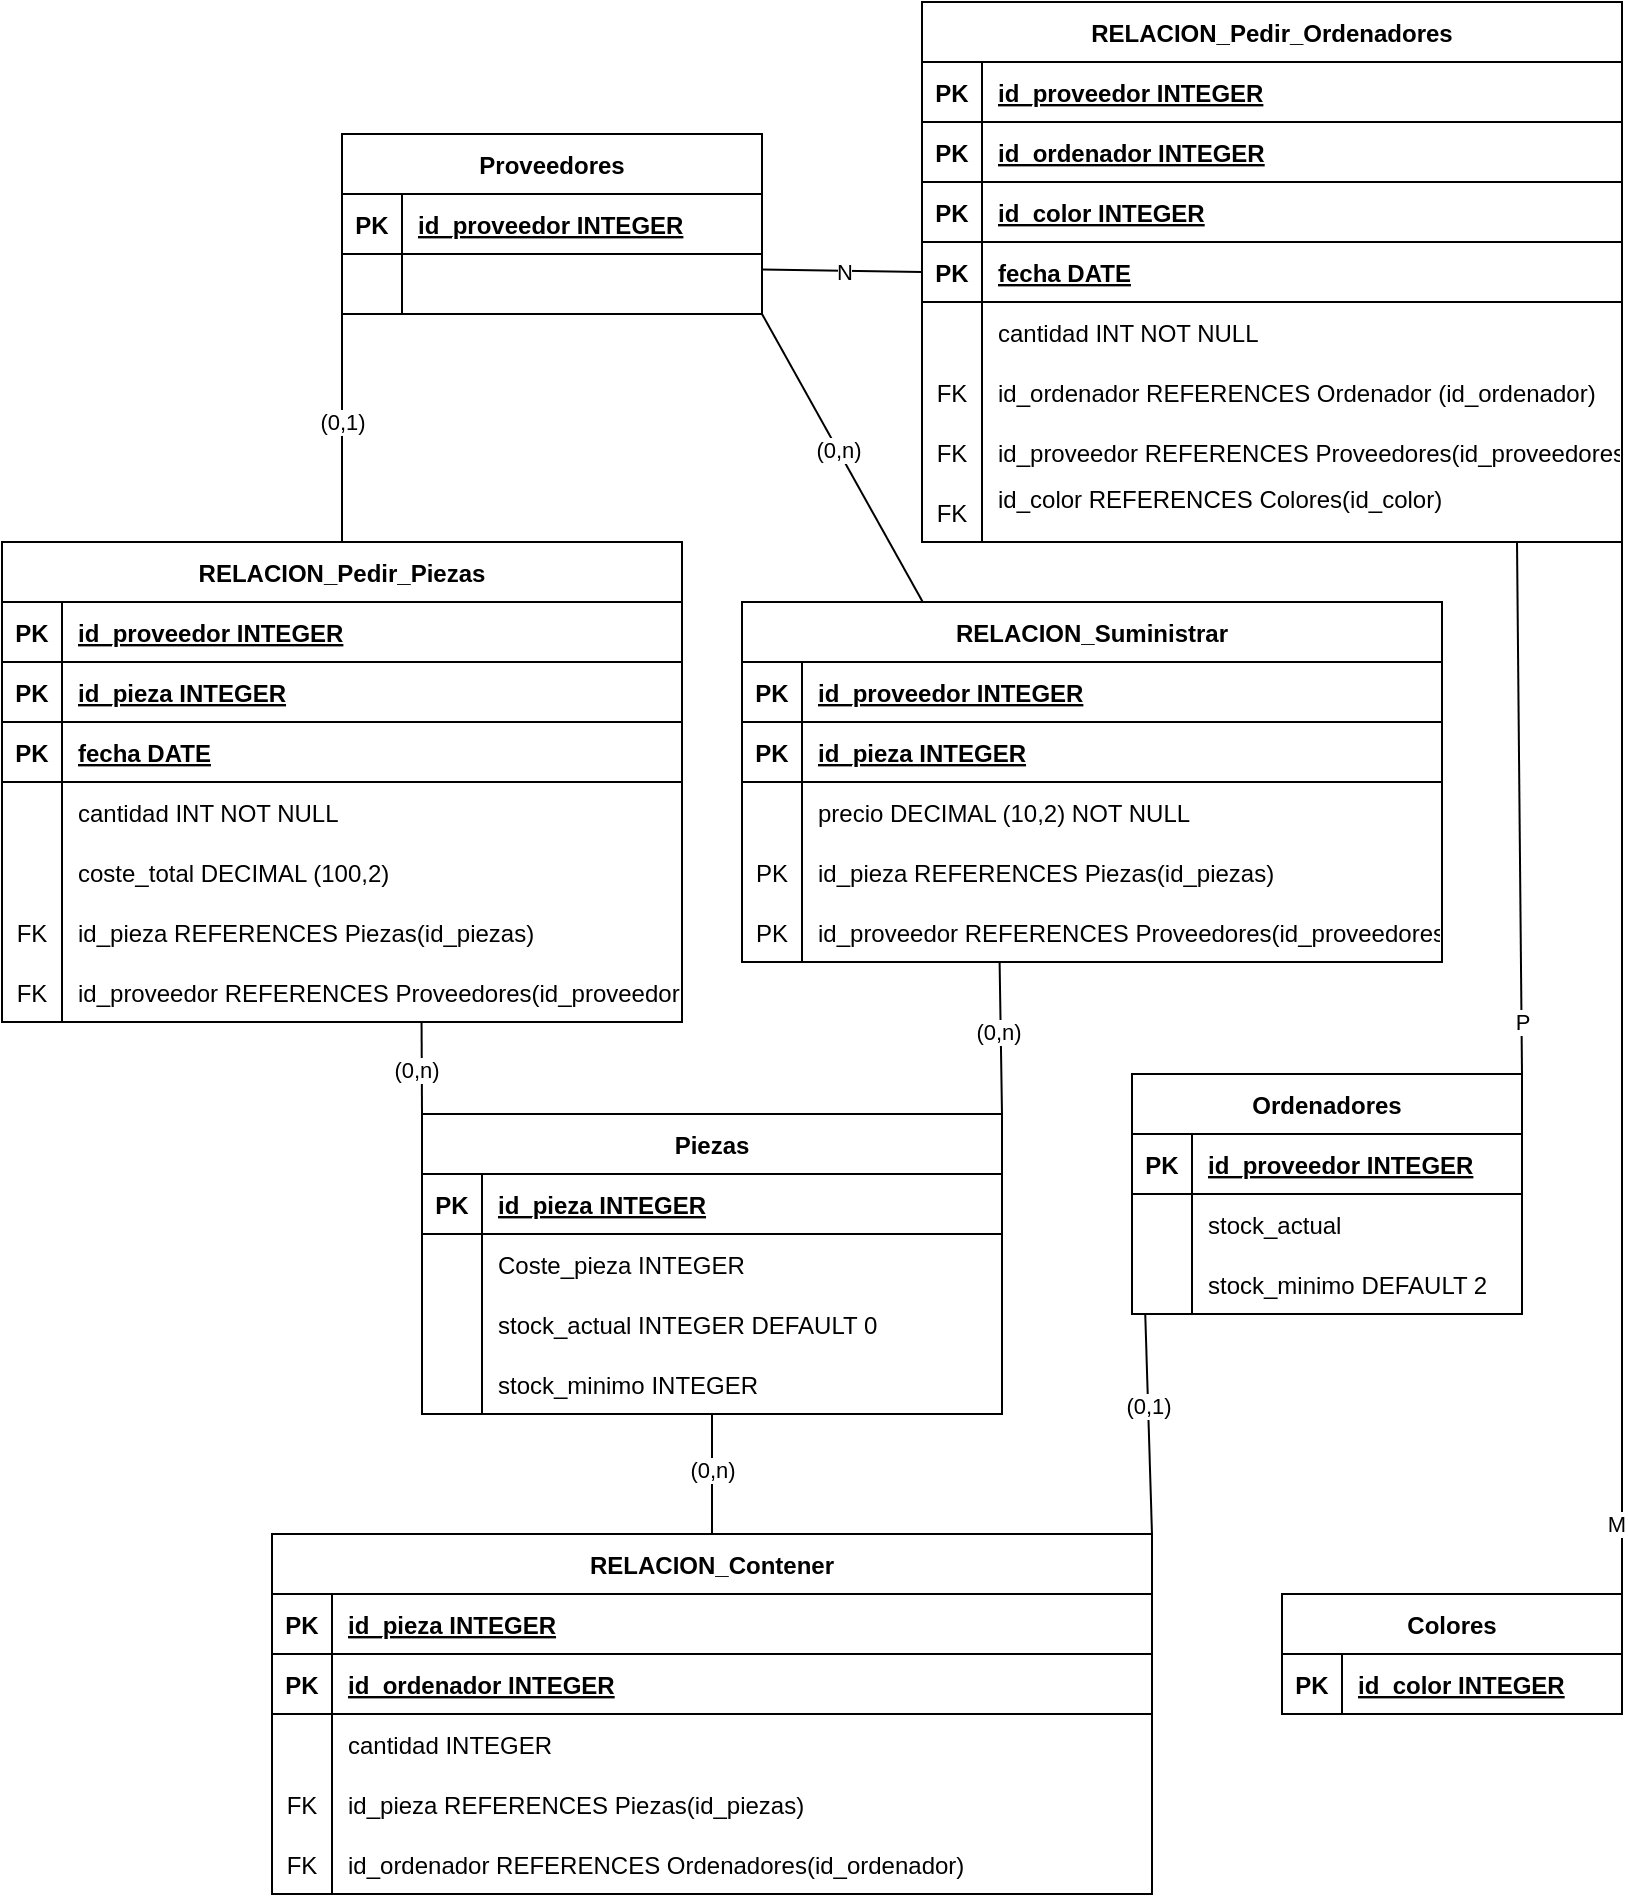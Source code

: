 <mxfile version="25.0.3">
  <diagram name="Página-1" id="WeaR8kVP9gjXqTpjdHMV">
    <mxGraphModel dx="1674" dy="774" grid="1" gridSize="10" guides="1" tooltips="1" connect="1" arrows="1" fold="1" page="1" pageScale="1" pageWidth="827" pageHeight="1169" math="0" shadow="0">
      <root>
        <mxCell id="0" />
        <mxCell id="1" parent="0" />
        <mxCell id="6BR1m1Nk0KtgJhsxXlBA-76" value="Piezas" style="shape=table;startSize=30;container=1;collapsible=1;childLayout=tableLayout;fixedRows=1;rowLines=0;fontStyle=1;align=center;resizeLast=1;" parent="1" vertex="1">
          <mxGeometry x="220" y="630" width="290" height="150" as="geometry" />
        </mxCell>
        <mxCell id="6BR1m1Nk0KtgJhsxXlBA-77" value="" style="shape=tableRow;horizontal=0;startSize=0;swimlaneHead=0;swimlaneBody=0;fillColor=none;collapsible=0;dropTarget=0;points=[[0,0.5],[1,0.5]];portConstraint=eastwest;strokeColor=inherit;top=0;left=0;right=0;bottom=1;" parent="6BR1m1Nk0KtgJhsxXlBA-76" vertex="1">
          <mxGeometry y="30" width="290" height="30" as="geometry" />
        </mxCell>
        <mxCell id="6BR1m1Nk0KtgJhsxXlBA-78" value="PK" style="shape=partialRectangle;overflow=hidden;connectable=0;fillColor=none;strokeColor=inherit;top=0;left=0;bottom=0;right=0;fontStyle=1;" parent="6BR1m1Nk0KtgJhsxXlBA-77" vertex="1">
          <mxGeometry width="30" height="30" as="geometry">
            <mxRectangle width="30" height="30" as="alternateBounds" />
          </mxGeometry>
        </mxCell>
        <mxCell id="6BR1m1Nk0KtgJhsxXlBA-79" value="id_pieza INTEGER" style="shape=partialRectangle;overflow=hidden;connectable=0;fillColor=none;align=left;strokeColor=inherit;top=0;left=0;bottom=0;right=0;spacingLeft=6;fontStyle=5;" parent="6BR1m1Nk0KtgJhsxXlBA-77" vertex="1">
          <mxGeometry x="30" width="260" height="30" as="geometry">
            <mxRectangle width="260" height="30" as="alternateBounds" />
          </mxGeometry>
        </mxCell>
        <mxCell id="6BR1m1Nk0KtgJhsxXlBA-80" value="" style="shape=tableRow;horizontal=0;startSize=0;swimlaneHead=0;swimlaneBody=0;fillColor=none;collapsible=0;dropTarget=0;points=[[0,0.5],[1,0.5]];portConstraint=eastwest;strokeColor=inherit;top=0;left=0;right=0;bottom=0;" parent="6BR1m1Nk0KtgJhsxXlBA-76" vertex="1">
          <mxGeometry y="60" width="290" height="30" as="geometry" />
        </mxCell>
        <mxCell id="6BR1m1Nk0KtgJhsxXlBA-81" value="" style="shape=partialRectangle;overflow=hidden;connectable=0;fillColor=none;strokeColor=inherit;top=0;left=0;bottom=0;right=0;" parent="6BR1m1Nk0KtgJhsxXlBA-80" vertex="1">
          <mxGeometry width="30" height="30" as="geometry">
            <mxRectangle width="30" height="30" as="alternateBounds" />
          </mxGeometry>
        </mxCell>
        <mxCell id="6BR1m1Nk0KtgJhsxXlBA-82" value="Coste_pieza INTEGER" style="shape=partialRectangle;overflow=hidden;connectable=0;fillColor=none;align=left;strokeColor=inherit;top=0;left=0;bottom=0;right=0;spacingLeft=6;" parent="6BR1m1Nk0KtgJhsxXlBA-80" vertex="1">
          <mxGeometry x="30" width="260" height="30" as="geometry">
            <mxRectangle width="260" height="30" as="alternateBounds" />
          </mxGeometry>
        </mxCell>
        <mxCell id="6BR1m1Nk0KtgJhsxXlBA-83" value="" style="shape=tableRow;horizontal=0;startSize=0;swimlaneHead=0;swimlaneBody=0;fillColor=none;collapsible=0;dropTarget=0;points=[[0,0.5],[1,0.5]];portConstraint=eastwest;strokeColor=inherit;top=0;left=0;right=0;bottom=0;" parent="6BR1m1Nk0KtgJhsxXlBA-76" vertex="1">
          <mxGeometry y="90" width="290" height="30" as="geometry" />
        </mxCell>
        <mxCell id="6BR1m1Nk0KtgJhsxXlBA-84" value="" style="shape=partialRectangle;overflow=hidden;connectable=0;fillColor=none;strokeColor=inherit;top=0;left=0;bottom=0;right=0;" parent="6BR1m1Nk0KtgJhsxXlBA-83" vertex="1">
          <mxGeometry width="30" height="30" as="geometry">
            <mxRectangle width="30" height="30" as="alternateBounds" />
          </mxGeometry>
        </mxCell>
        <mxCell id="6BR1m1Nk0KtgJhsxXlBA-85" value="stock_actual INTEGER DEFAULT 0" style="shape=partialRectangle;overflow=hidden;connectable=0;fillColor=none;align=left;strokeColor=inherit;top=0;left=0;bottom=0;right=0;spacingLeft=6;" parent="6BR1m1Nk0KtgJhsxXlBA-83" vertex="1">
          <mxGeometry x="30" width="260" height="30" as="geometry">
            <mxRectangle width="260" height="30" as="alternateBounds" />
          </mxGeometry>
        </mxCell>
        <mxCell id="6BR1m1Nk0KtgJhsxXlBA-174" style="shape=tableRow;horizontal=0;startSize=0;swimlaneHead=0;swimlaneBody=0;fillColor=none;collapsible=0;dropTarget=0;points=[[0,0.5],[1,0.5]];portConstraint=eastwest;strokeColor=inherit;top=0;left=0;right=0;bottom=0;" parent="6BR1m1Nk0KtgJhsxXlBA-76" vertex="1">
          <mxGeometry y="120" width="290" height="30" as="geometry" />
        </mxCell>
        <mxCell id="6BR1m1Nk0KtgJhsxXlBA-175" style="shape=partialRectangle;overflow=hidden;connectable=0;fillColor=none;strokeColor=inherit;top=0;left=0;bottom=0;right=0;" parent="6BR1m1Nk0KtgJhsxXlBA-174" vertex="1">
          <mxGeometry width="30" height="30" as="geometry">
            <mxRectangle width="30" height="30" as="alternateBounds" />
          </mxGeometry>
        </mxCell>
        <mxCell id="6BR1m1Nk0KtgJhsxXlBA-176" value="stock_minimo INTEGER" style="shape=partialRectangle;overflow=hidden;connectable=0;fillColor=none;align=left;strokeColor=inherit;top=0;left=0;bottom=0;right=0;spacingLeft=6;" parent="6BR1m1Nk0KtgJhsxXlBA-174" vertex="1">
          <mxGeometry x="30" width="260" height="30" as="geometry">
            <mxRectangle width="260" height="30" as="alternateBounds" />
          </mxGeometry>
        </mxCell>
        <mxCell id="6BR1m1Nk0KtgJhsxXlBA-100" value="RELACION_Contener" style="shape=table;startSize=30;container=1;collapsible=1;childLayout=tableLayout;fixedRows=1;rowLines=0;fontStyle=1;align=center;resizeLast=1;" parent="1" vertex="1">
          <mxGeometry x="145" y="840" width="440" height="180" as="geometry" />
        </mxCell>
        <mxCell id="6BR1m1Nk0KtgJhsxXlBA-101" value="" style="shape=tableRow;horizontal=0;startSize=0;swimlaneHead=0;swimlaneBody=0;fillColor=none;collapsible=0;dropTarget=0;points=[[0,0.5],[1,0.5]];portConstraint=eastwest;strokeColor=inherit;top=0;left=0;right=0;bottom=1;" parent="6BR1m1Nk0KtgJhsxXlBA-100" vertex="1">
          <mxGeometry y="30" width="440" height="30" as="geometry" />
        </mxCell>
        <mxCell id="6BR1m1Nk0KtgJhsxXlBA-102" value="PK" style="shape=partialRectangle;overflow=hidden;connectable=0;fillColor=none;strokeColor=inherit;top=0;left=0;bottom=0;right=0;fontStyle=1;" parent="6BR1m1Nk0KtgJhsxXlBA-101" vertex="1">
          <mxGeometry width="30" height="30" as="geometry">
            <mxRectangle width="30" height="30" as="alternateBounds" />
          </mxGeometry>
        </mxCell>
        <mxCell id="6BR1m1Nk0KtgJhsxXlBA-103" value="id_pieza INTEGER" style="shape=partialRectangle;overflow=hidden;connectable=0;fillColor=none;align=left;strokeColor=inherit;top=0;left=0;bottom=0;right=0;spacingLeft=6;fontStyle=5;" parent="6BR1m1Nk0KtgJhsxXlBA-101" vertex="1">
          <mxGeometry x="30" width="410" height="30" as="geometry">
            <mxRectangle width="410" height="30" as="alternateBounds" />
          </mxGeometry>
        </mxCell>
        <mxCell id="6BR1m1Nk0KtgJhsxXlBA-112" style="shape=tableRow;horizontal=0;startSize=0;swimlaneHead=0;swimlaneBody=0;fillColor=none;collapsible=0;dropTarget=0;points=[[0,0.5],[1,0.5]];portConstraint=eastwest;strokeColor=inherit;top=0;left=0;right=0;bottom=1;" parent="6BR1m1Nk0KtgJhsxXlBA-100" vertex="1">
          <mxGeometry y="60" width="440" height="30" as="geometry" />
        </mxCell>
        <mxCell id="6BR1m1Nk0KtgJhsxXlBA-113" value="PK" style="shape=partialRectangle;overflow=hidden;connectable=0;fillColor=none;strokeColor=inherit;top=0;left=0;bottom=0;right=0;fontStyle=1;" parent="6BR1m1Nk0KtgJhsxXlBA-112" vertex="1">
          <mxGeometry width="30" height="30" as="geometry">
            <mxRectangle width="30" height="30" as="alternateBounds" />
          </mxGeometry>
        </mxCell>
        <mxCell id="6BR1m1Nk0KtgJhsxXlBA-114" value="id_ordenador INTEGER" style="shape=partialRectangle;overflow=hidden;connectable=0;fillColor=none;align=left;strokeColor=inherit;top=0;left=0;bottom=0;right=0;spacingLeft=6;fontStyle=5;" parent="6BR1m1Nk0KtgJhsxXlBA-112" vertex="1">
          <mxGeometry x="30" width="410" height="30" as="geometry">
            <mxRectangle width="410" height="30" as="alternateBounds" />
          </mxGeometry>
        </mxCell>
        <mxCell id="6BR1m1Nk0KtgJhsxXlBA-104" value="" style="shape=tableRow;horizontal=0;startSize=0;swimlaneHead=0;swimlaneBody=0;fillColor=none;collapsible=0;dropTarget=0;points=[[0,0.5],[1,0.5]];portConstraint=eastwest;strokeColor=inherit;top=0;left=0;right=0;bottom=0;" parent="6BR1m1Nk0KtgJhsxXlBA-100" vertex="1">
          <mxGeometry y="90" width="440" height="30" as="geometry" />
        </mxCell>
        <mxCell id="6BR1m1Nk0KtgJhsxXlBA-105" value="" style="shape=partialRectangle;overflow=hidden;connectable=0;fillColor=none;strokeColor=inherit;top=0;left=0;bottom=0;right=0;" parent="6BR1m1Nk0KtgJhsxXlBA-104" vertex="1">
          <mxGeometry width="30" height="30" as="geometry">
            <mxRectangle width="30" height="30" as="alternateBounds" />
          </mxGeometry>
        </mxCell>
        <mxCell id="6BR1m1Nk0KtgJhsxXlBA-106" value="cantidad INTEGER" style="shape=partialRectangle;overflow=hidden;connectable=0;fillColor=none;align=left;strokeColor=inherit;top=0;left=0;bottom=0;right=0;spacingLeft=6;" parent="6BR1m1Nk0KtgJhsxXlBA-104" vertex="1">
          <mxGeometry x="30" width="410" height="30" as="geometry">
            <mxRectangle width="410" height="30" as="alternateBounds" />
          </mxGeometry>
        </mxCell>
        <mxCell id="6BR1m1Nk0KtgJhsxXlBA-118" style="shape=tableRow;horizontal=0;startSize=0;swimlaneHead=0;swimlaneBody=0;fillColor=none;collapsible=0;dropTarget=0;points=[[0,0.5],[1,0.5]];portConstraint=eastwest;strokeColor=inherit;top=0;left=0;right=0;bottom=0;" parent="6BR1m1Nk0KtgJhsxXlBA-100" vertex="1">
          <mxGeometry y="120" width="440" height="30" as="geometry" />
        </mxCell>
        <mxCell id="6BR1m1Nk0KtgJhsxXlBA-119" value="FK" style="shape=partialRectangle;overflow=hidden;connectable=0;fillColor=none;strokeColor=inherit;top=0;left=0;bottom=0;right=0;" parent="6BR1m1Nk0KtgJhsxXlBA-118" vertex="1">
          <mxGeometry width="30" height="30" as="geometry">
            <mxRectangle width="30" height="30" as="alternateBounds" />
          </mxGeometry>
        </mxCell>
        <mxCell id="6BR1m1Nk0KtgJhsxXlBA-120" value="id_pieza REFERENCES Piezas(id_piezas)" style="shape=partialRectangle;overflow=hidden;connectable=0;fillColor=none;align=left;strokeColor=inherit;top=0;left=0;bottom=0;right=0;spacingLeft=6;" parent="6BR1m1Nk0KtgJhsxXlBA-118" vertex="1">
          <mxGeometry x="30" width="410" height="30" as="geometry">
            <mxRectangle width="410" height="30" as="alternateBounds" />
          </mxGeometry>
        </mxCell>
        <mxCell id="6BR1m1Nk0KtgJhsxXlBA-115" style="shape=tableRow;horizontal=0;startSize=0;swimlaneHead=0;swimlaneBody=0;fillColor=none;collapsible=0;dropTarget=0;points=[[0,0.5],[1,0.5]];portConstraint=eastwest;strokeColor=inherit;top=0;left=0;right=0;bottom=0;" parent="6BR1m1Nk0KtgJhsxXlBA-100" vertex="1">
          <mxGeometry y="150" width="440" height="30" as="geometry" />
        </mxCell>
        <mxCell id="6BR1m1Nk0KtgJhsxXlBA-116" value="FK" style="shape=partialRectangle;overflow=hidden;connectable=0;fillColor=none;strokeColor=inherit;top=0;left=0;bottom=0;right=0;" parent="6BR1m1Nk0KtgJhsxXlBA-115" vertex="1">
          <mxGeometry width="30" height="30" as="geometry">
            <mxRectangle width="30" height="30" as="alternateBounds" />
          </mxGeometry>
        </mxCell>
        <mxCell id="6BR1m1Nk0KtgJhsxXlBA-117" value="id_ordenador REFERENCES Ordenadores(id_ordenador)" style="shape=partialRectangle;overflow=hidden;connectable=0;fillColor=none;align=left;strokeColor=inherit;top=0;left=0;bottom=0;right=0;spacingLeft=6;" parent="6BR1m1Nk0KtgJhsxXlBA-115" vertex="1">
          <mxGeometry x="30" width="410" height="30" as="geometry">
            <mxRectangle width="410" height="30" as="alternateBounds" />
          </mxGeometry>
        </mxCell>
        <mxCell id="6BR1m1Nk0KtgJhsxXlBA-110" value="" style="endArrow=none;html=1;rounded=0;entryX=0.5;entryY=1;entryDx=0;entryDy=0;exitX=0.5;exitY=0;exitDx=0;exitDy=0;" parent="1" source="6BR1m1Nk0KtgJhsxXlBA-100" target="6BR1m1Nk0KtgJhsxXlBA-76" edge="1">
          <mxGeometry width="50" height="50" relative="1" as="geometry">
            <mxPoint x="440" y="830" as="sourcePoint" />
            <mxPoint x="490" y="780" as="targetPoint" />
          </mxGeometry>
        </mxCell>
        <mxCell id="6BR1m1Nk0KtgJhsxXlBA-121" value="(0,n)" style="edgeLabel;html=1;align=center;verticalAlign=middle;resizable=0;points=[];" parent="6BR1m1Nk0KtgJhsxXlBA-110" vertex="1" connectable="0">
          <mxGeometry x="0.063" relative="1" as="geometry">
            <mxPoint as="offset" />
          </mxGeometry>
        </mxCell>
        <mxCell id="6BR1m1Nk0KtgJhsxXlBA-111" value="" style="endArrow=none;html=1;rounded=0;entryX=0.034;entryY=1.009;entryDx=0;entryDy=0;exitX=1;exitY=0;exitDx=0;exitDy=0;entryPerimeter=0;" parent="1" source="6BR1m1Nk0KtgJhsxXlBA-100" target="6BR1m1Nk0KtgJhsxXlBA-221" edge="1">
          <mxGeometry width="50" height="50" relative="1" as="geometry">
            <mxPoint x="690" y="930" as="sourcePoint" />
            <mxPoint x="814.55" y="930" as="targetPoint" />
          </mxGeometry>
        </mxCell>
        <mxCell id="6BR1m1Nk0KtgJhsxXlBA-123" value="(0,1)" style="edgeLabel;html=1;align=center;verticalAlign=middle;resizable=0;points=[];" parent="6BR1m1Nk0KtgJhsxXlBA-111" vertex="1" connectable="0">
          <mxGeometry x="0.127" y="-2" relative="1" as="geometry">
            <mxPoint x="-2" y="-2" as="offset" />
          </mxGeometry>
        </mxCell>
        <mxCell id="6BR1m1Nk0KtgJhsxXlBA-124" value="Proveedores" style="shape=table;startSize=30;container=1;collapsible=1;childLayout=tableLayout;fixedRows=1;rowLines=0;fontStyle=1;align=center;resizeLast=1;" parent="1" vertex="1">
          <mxGeometry x="180" y="140" width="210" height="90" as="geometry" />
        </mxCell>
        <mxCell id="6BR1m1Nk0KtgJhsxXlBA-125" value="" style="shape=tableRow;horizontal=0;startSize=0;swimlaneHead=0;swimlaneBody=0;fillColor=none;collapsible=0;dropTarget=0;points=[[0,0.5],[1,0.5]];portConstraint=eastwest;strokeColor=inherit;top=0;left=0;right=0;bottom=1;" parent="6BR1m1Nk0KtgJhsxXlBA-124" vertex="1">
          <mxGeometry y="30" width="210" height="30" as="geometry" />
        </mxCell>
        <mxCell id="6BR1m1Nk0KtgJhsxXlBA-126" value="PK" style="shape=partialRectangle;overflow=hidden;connectable=0;fillColor=none;strokeColor=inherit;top=0;left=0;bottom=0;right=0;fontStyle=1;" parent="6BR1m1Nk0KtgJhsxXlBA-125" vertex="1">
          <mxGeometry width="30" height="30" as="geometry">
            <mxRectangle width="30" height="30" as="alternateBounds" />
          </mxGeometry>
        </mxCell>
        <mxCell id="6BR1m1Nk0KtgJhsxXlBA-127" value="id_proveedor INTEGER" style="shape=partialRectangle;overflow=hidden;connectable=0;fillColor=none;align=left;strokeColor=inherit;top=0;left=0;bottom=0;right=0;spacingLeft=6;fontStyle=5;" parent="6BR1m1Nk0KtgJhsxXlBA-125" vertex="1">
          <mxGeometry x="30" width="180" height="30" as="geometry">
            <mxRectangle width="180" height="30" as="alternateBounds" />
          </mxGeometry>
        </mxCell>
        <mxCell id="6BR1m1Nk0KtgJhsxXlBA-128" value="" style="shape=tableRow;horizontal=0;startSize=0;swimlaneHead=0;swimlaneBody=0;fillColor=none;collapsible=0;dropTarget=0;points=[[0,0.5],[1,0.5]];portConstraint=eastwest;strokeColor=inherit;top=0;left=0;right=0;bottom=0;" parent="6BR1m1Nk0KtgJhsxXlBA-124" vertex="1">
          <mxGeometry y="60" width="210" height="30" as="geometry" />
        </mxCell>
        <mxCell id="6BR1m1Nk0KtgJhsxXlBA-129" value="" style="shape=partialRectangle;overflow=hidden;connectable=0;fillColor=none;strokeColor=inherit;top=0;left=0;bottom=0;right=0;" parent="6BR1m1Nk0KtgJhsxXlBA-128" vertex="1">
          <mxGeometry width="30" height="30" as="geometry">
            <mxRectangle width="30" height="30" as="alternateBounds" />
          </mxGeometry>
        </mxCell>
        <mxCell id="6BR1m1Nk0KtgJhsxXlBA-130" value="" style="shape=partialRectangle;overflow=hidden;connectable=0;fillColor=none;align=left;strokeColor=inherit;top=0;left=0;bottom=0;right=0;spacingLeft=6;" parent="6BR1m1Nk0KtgJhsxXlBA-128" vertex="1">
          <mxGeometry x="30" width="180" height="30" as="geometry">
            <mxRectangle width="180" height="30" as="alternateBounds" />
          </mxGeometry>
        </mxCell>
        <mxCell id="6BR1m1Nk0KtgJhsxXlBA-144" value="" style="endArrow=none;html=1;rounded=0;entryX=1;entryY=1;entryDx=0;entryDy=0;exitX=0.259;exitY=0.003;exitDx=0;exitDy=0;exitPerimeter=0;" parent="1" source="6BR1m1Nk0KtgJhsxXlBA-147" target="6BR1m1Nk0KtgJhsxXlBA-124" edge="1">
          <mxGeometry width="50" height="50" relative="1" as="geometry">
            <mxPoint x="470" y="370" as="sourcePoint" />
            <mxPoint x="465" y="311" as="targetPoint" />
          </mxGeometry>
        </mxCell>
        <mxCell id="6BR1m1Nk0KtgJhsxXlBA-158" value="(0,n)" style="edgeLabel;html=1;align=center;verticalAlign=middle;resizable=0;points=[];" parent="6BR1m1Nk0KtgJhsxXlBA-144" vertex="1" connectable="0">
          <mxGeometry x="0.056" relative="1" as="geometry">
            <mxPoint as="offset" />
          </mxGeometry>
        </mxCell>
        <mxCell id="6BR1m1Nk0KtgJhsxXlBA-146" value="" style="endArrow=none;html=1;rounded=0;exitX=1;exitY=0;exitDx=0;exitDy=0;entryX=0.368;entryY=1;entryDx=0;entryDy=0;entryPerimeter=0;" parent="1" source="6BR1m1Nk0KtgJhsxXlBA-76" target="6BR1m1Nk0KtgJhsxXlBA-204" edge="1">
          <mxGeometry width="50" height="50" relative="1" as="geometry">
            <mxPoint x="450" y="630" as="sourcePoint" />
            <mxPoint x="520" y="550" as="targetPoint" />
            <Array as="points" />
          </mxGeometry>
        </mxCell>
        <mxCell id="6BR1m1Nk0KtgJhsxXlBA-159" value="(0,n)" style="edgeLabel;html=1;align=center;verticalAlign=middle;resizable=0;points=[];" parent="6BR1m1Nk0KtgJhsxXlBA-146" vertex="1" connectable="0">
          <mxGeometry x="0.074" y="2" relative="1" as="geometry">
            <mxPoint as="offset" />
          </mxGeometry>
        </mxCell>
        <mxCell id="6BR1m1Nk0KtgJhsxXlBA-147" value="RELACION_Suministrar" style="shape=table;startSize=30;container=1;collapsible=1;childLayout=tableLayout;fixedRows=1;rowLines=0;fontStyle=1;align=center;resizeLast=1;" parent="1" vertex="1">
          <mxGeometry x="380" y="374" width="350" height="180" as="geometry" />
        </mxCell>
        <mxCell id="6BR1m1Nk0KtgJhsxXlBA-148" value="" style="shape=tableRow;horizontal=0;startSize=0;swimlaneHead=0;swimlaneBody=0;fillColor=none;collapsible=0;dropTarget=0;points=[[0,0.5],[1,0.5]];portConstraint=eastwest;strokeColor=inherit;top=0;left=0;right=0;bottom=1;" parent="6BR1m1Nk0KtgJhsxXlBA-147" vertex="1">
          <mxGeometry y="30" width="350" height="30" as="geometry" />
        </mxCell>
        <mxCell id="6BR1m1Nk0KtgJhsxXlBA-149" value="PK" style="shape=partialRectangle;overflow=hidden;connectable=0;fillColor=none;strokeColor=inherit;top=0;left=0;bottom=0;right=0;fontStyle=1;" parent="6BR1m1Nk0KtgJhsxXlBA-148" vertex="1">
          <mxGeometry width="30" height="30" as="geometry">
            <mxRectangle width="30" height="30" as="alternateBounds" />
          </mxGeometry>
        </mxCell>
        <mxCell id="6BR1m1Nk0KtgJhsxXlBA-150" value="id_proveedor INTEGER" style="shape=partialRectangle;overflow=hidden;connectable=0;fillColor=none;align=left;strokeColor=inherit;top=0;left=0;bottom=0;right=0;spacingLeft=6;fontStyle=5;" parent="6BR1m1Nk0KtgJhsxXlBA-148" vertex="1">
          <mxGeometry x="30" width="320" height="30" as="geometry">
            <mxRectangle width="320" height="30" as="alternateBounds" />
          </mxGeometry>
        </mxCell>
        <mxCell id="6BR1m1Nk0KtgJhsxXlBA-155" style="shape=tableRow;horizontal=0;startSize=0;swimlaneHead=0;swimlaneBody=0;fillColor=none;collapsible=0;dropTarget=0;points=[[0,0.5],[1,0.5]];portConstraint=eastwest;strokeColor=inherit;top=0;left=0;right=0;bottom=1;" parent="6BR1m1Nk0KtgJhsxXlBA-147" vertex="1">
          <mxGeometry y="60" width="350" height="30" as="geometry" />
        </mxCell>
        <mxCell id="6BR1m1Nk0KtgJhsxXlBA-156" value="PK" style="shape=partialRectangle;overflow=hidden;connectable=0;fillColor=none;strokeColor=inherit;top=0;left=0;bottom=0;right=0;fontStyle=1;" parent="6BR1m1Nk0KtgJhsxXlBA-155" vertex="1">
          <mxGeometry width="30" height="30" as="geometry">
            <mxRectangle width="30" height="30" as="alternateBounds" />
          </mxGeometry>
        </mxCell>
        <mxCell id="6BR1m1Nk0KtgJhsxXlBA-157" value="id_pieza INTEGER" style="shape=partialRectangle;overflow=hidden;connectable=0;fillColor=none;align=left;strokeColor=inherit;top=0;left=0;bottom=0;right=0;spacingLeft=6;fontStyle=5;" parent="6BR1m1Nk0KtgJhsxXlBA-155" vertex="1">
          <mxGeometry x="30" width="320" height="30" as="geometry">
            <mxRectangle width="320" height="30" as="alternateBounds" />
          </mxGeometry>
        </mxCell>
        <mxCell id="6BR1m1Nk0KtgJhsxXlBA-151" value="" style="shape=tableRow;horizontal=0;startSize=0;swimlaneHead=0;swimlaneBody=0;fillColor=none;collapsible=0;dropTarget=0;points=[[0,0.5],[1,0.5]];portConstraint=eastwest;strokeColor=inherit;top=0;left=0;right=0;bottom=0;" parent="6BR1m1Nk0KtgJhsxXlBA-147" vertex="1">
          <mxGeometry y="90" width="350" height="30" as="geometry" />
        </mxCell>
        <mxCell id="6BR1m1Nk0KtgJhsxXlBA-152" value="" style="shape=partialRectangle;overflow=hidden;connectable=0;fillColor=none;strokeColor=inherit;top=0;left=0;bottom=0;right=0;" parent="6BR1m1Nk0KtgJhsxXlBA-151" vertex="1">
          <mxGeometry width="30" height="30" as="geometry">
            <mxRectangle width="30" height="30" as="alternateBounds" />
          </mxGeometry>
        </mxCell>
        <mxCell id="6BR1m1Nk0KtgJhsxXlBA-153" value="precio DECIMAL (10,2) NOT NULL" style="shape=partialRectangle;overflow=hidden;connectable=0;fillColor=none;align=left;strokeColor=inherit;top=0;left=0;bottom=0;right=0;spacingLeft=6;" parent="6BR1m1Nk0KtgJhsxXlBA-151" vertex="1">
          <mxGeometry x="30" width="320" height="30" as="geometry">
            <mxRectangle width="320" height="30" as="alternateBounds" />
          </mxGeometry>
        </mxCell>
        <mxCell id="6BR1m1Nk0KtgJhsxXlBA-201" style="shape=tableRow;horizontal=0;startSize=0;swimlaneHead=0;swimlaneBody=0;fillColor=none;collapsible=0;dropTarget=0;points=[[0,0.5],[1,0.5]];portConstraint=eastwest;strokeColor=inherit;top=0;left=0;right=0;bottom=0;" parent="6BR1m1Nk0KtgJhsxXlBA-147" vertex="1">
          <mxGeometry y="120" width="350" height="30" as="geometry" />
        </mxCell>
        <mxCell id="6BR1m1Nk0KtgJhsxXlBA-202" value="PK" style="shape=partialRectangle;overflow=hidden;connectable=0;fillColor=none;strokeColor=inherit;top=0;left=0;bottom=0;right=0;" parent="6BR1m1Nk0KtgJhsxXlBA-201" vertex="1">
          <mxGeometry width="30" height="30" as="geometry">
            <mxRectangle width="30" height="30" as="alternateBounds" />
          </mxGeometry>
        </mxCell>
        <mxCell id="6BR1m1Nk0KtgJhsxXlBA-203" value="id_pieza REFERENCES Piezas(id_piezas)" style="shape=partialRectangle;overflow=hidden;connectable=0;fillColor=none;align=left;strokeColor=inherit;top=0;left=0;bottom=0;right=0;spacingLeft=6;" parent="6BR1m1Nk0KtgJhsxXlBA-201" vertex="1">
          <mxGeometry x="30" width="320" height="30" as="geometry">
            <mxRectangle width="320" height="30" as="alternateBounds" />
          </mxGeometry>
        </mxCell>
        <mxCell id="6BR1m1Nk0KtgJhsxXlBA-204" style="shape=tableRow;horizontal=0;startSize=0;swimlaneHead=0;swimlaneBody=0;fillColor=none;collapsible=0;dropTarget=0;points=[[0,0.5],[1,0.5]];portConstraint=eastwest;strokeColor=inherit;top=0;left=0;right=0;bottom=0;" parent="6BR1m1Nk0KtgJhsxXlBA-147" vertex="1">
          <mxGeometry y="150" width="350" height="30" as="geometry" />
        </mxCell>
        <mxCell id="6BR1m1Nk0KtgJhsxXlBA-205" value="PK" style="shape=partialRectangle;overflow=hidden;connectable=0;fillColor=none;strokeColor=inherit;top=0;left=0;bottom=0;right=0;" parent="6BR1m1Nk0KtgJhsxXlBA-204" vertex="1">
          <mxGeometry width="30" height="30" as="geometry">
            <mxRectangle width="30" height="30" as="alternateBounds" />
          </mxGeometry>
        </mxCell>
        <mxCell id="6BR1m1Nk0KtgJhsxXlBA-206" value="id_proveedor REFERENCES Proveedores(id_proveedores)" style="shape=partialRectangle;overflow=hidden;connectable=0;fillColor=none;align=left;strokeColor=inherit;top=0;left=0;bottom=0;right=0;spacingLeft=6;" parent="6BR1m1Nk0KtgJhsxXlBA-204" vertex="1">
          <mxGeometry x="30" width="320" height="30" as="geometry">
            <mxRectangle width="320" height="30" as="alternateBounds" />
          </mxGeometry>
        </mxCell>
        <mxCell id="6BR1m1Nk0KtgJhsxXlBA-160" value="RELACION_Pedir_Piezas" style="shape=table;startSize=30;container=1;collapsible=1;childLayout=tableLayout;fixedRows=1;rowLines=0;fontStyle=1;align=center;resizeLast=1;" parent="1" vertex="1">
          <mxGeometry x="10" y="344" width="340" height="240" as="geometry" />
        </mxCell>
        <mxCell id="6BR1m1Nk0KtgJhsxXlBA-161" value="" style="shape=tableRow;horizontal=0;startSize=0;swimlaneHead=0;swimlaneBody=0;fillColor=none;collapsible=0;dropTarget=0;points=[[0,0.5],[1,0.5]];portConstraint=eastwest;strokeColor=inherit;top=0;left=0;right=0;bottom=1;" parent="6BR1m1Nk0KtgJhsxXlBA-160" vertex="1">
          <mxGeometry y="30" width="340" height="30" as="geometry" />
        </mxCell>
        <mxCell id="6BR1m1Nk0KtgJhsxXlBA-162" value="PK" style="shape=partialRectangle;overflow=hidden;connectable=0;fillColor=none;strokeColor=inherit;top=0;left=0;bottom=0;right=0;fontStyle=1;" parent="6BR1m1Nk0KtgJhsxXlBA-161" vertex="1">
          <mxGeometry width="30" height="30" as="geometry">
            <mxRectangle width="30" height="30" as="alternateBounds" />
          </mxGeometry>
        </mxCell>
        <mxCell id="6BR1m1Nk0KtgJhsxXlBA-163" value="id_proveedor INTEGER" style="shape=partialRectangle;overflow=hidden;connectable=0;fillColor=none;align=left;strokeColor=inherit;top=0;left=0;bottom=0;right=0;spacingLeft=6;fontStyle=5;" parent="6BR1m1Nk0KtgJhsxXlBA-161" vertex="1">
          <mxGeometry x="30" width="310" height="30" as="geometry">
            <mxRectangle width="310" height="30" as="alternateBounds" />
          </mxGeometry>
        </mxCell>
        <mxCell id="6BR1m1Nk0KtgJhsxXlBA-164" style="shape=tableRow;horizontal=0;startSize=0;swimlaneHead=0;swimlaneBody=0;fillColor=none;collapsible=0;dropTarget=0;points=[[0,0.5],[1,0.5]];portConstraint=eastwest;strokeColor=inherit;top=0;left=0;right=0;bottom=1;" parent="6BR1m1Nk0KtgJhsxXlBA-160" vertex="1">
          <mxGeometry y="60" width="340" height="30" as="geometry" />
        </mxCell>
        <mxCell id="6BR1m1Nk0KtgJhsxXlBA-165" value="PK" style="shape=partialRectangle;overflow=hidden;connectable=0;fillColor=none;strokeColor=inherit;top=0;left=0;bottom=0;right=0;fontStyle=1;" parent="6BR1m1Nk0KtgJhsxXlBA-164" vertex="1">
          <mxGeometry width="30" height="30" as="geometry">
            <mxRectangle width="30" height="30" as="alternateBounds" />
          </mxGeometry>
        </mxCell>
        <mxCell id="6BR1m1Nk0KtgJhsxXlBA-166" value="id_pieza INTEGER" style="shape=partialRectangle;overflow=hidden;connectable=0;fillColor=none;align=left;strokeColor=inherit;top=0;left=0;bottom=0;right=0;spacingLeft=6;fontStyle=5;" parent="6BR1m1Nk0KtgJhsxXlBA-164" vertex="1">
          <mxGeometry x="30" width="310" height="30" as="geometry">
            <mxRectangle width="310" height="30" as="alternateBounds" />
          </mxGeometry>
        </mxCell>
        <mxCell id="6BR1m1Nk0KtgJhsxXlBA-189" style="shape=tableRow;horizontal=0;startSize=0;swimlaneHead=0;swimlaneBody=0;fillColor=none;collapsible=0;dropTarget=0;points=[[0,0.5],[1,0.5]];portConstraint=eastwest;strokeColor=inherit;top=0;left=0;right=0;bottom=1;" parent="6BR1m1Nk0KtgJhsxXlBA-160" vertex="1">
          <mxGeometry y="90" width="340" height="30" as="geometry" />
        </mxCell>
        <mxCell id="6BR1m1Nk0KtgJhsxXlBA-190" value="PK" style="shape=partialRectangle;overflow=hidden;connectable=0;fillColor=none;strokeColor=inherit;top=0;left=0;bottom=0;right=0;fontStyle=1;" parent="6BR1m1Nk0KtgJhsxXlBA-189" vertex="1">
          <mxGeometry width="30" height="30" as="geometry">
            <mxRectangle width="30" height="30" as="alternateBounds" />
          </mxGeometry>
        </mxCell>
        <mxCell id="6BR1m1Nk0KtgJhsxXlBA-191" value="fecha DATE" style="shape=partialRectangle;overflow=hidden;connectable=0;fillColor=none;align=left;strokeColor=inherit;top=0;left=0;bottom=0;right=0;spacingLeft=6;fontStyle=5;" parent="6BR1m1Nk0KtgJhsxXlBA-189" vertex="1">
          <mxGeometry x="30" width="310" height="30" as="geometry">
            <mxRectangle width="310" height="30" as="alternateBounds" />
          </mxGeometry>
        </mxCell>
        <mxCell id="6BR1m1Nk0KtgJhsxXlBA-167" value="" style="shape=tableRow;horizontal=0;startSize=0;swimlaneHead=0;swimlaneBody=0;fillColor=none;collapsible=0;dropTarget=0;points=[[0,0.5],[1,0.5]];portConstraint=eastwest;strokeColor=inherit;top=0;left=0;right=0;bottom=0;" parent="6BR1m1Nk0KtgJhsxXlBA-160" vertex="1">
          <mxGeometry y="120" width="340" height="30" as="geometry" />
        </mxCell>
        <mxCell id="6BR1m1Nk0KtgJhsxXlBA-168" value="" style="shape=partialRectangle;overflow=hidden;connectable=0;fillColor=none;strokeColor=inherit;top=0;left=0;bottom=0;right=0;" parent="6BR1m1Nk0KtgJhsxXlBA-167" vertex="1">
          <mxGeometry width="30" height="30" as="geometry">
            <mxRectangle width="30" height="30" as="alternateBounds" />
          </mxGeometry>
        </mxCell>
        <mxCell id="6BR1m1Nk0KtgJhsxXlBA-169" value="cantidad INT NOT NULL" style="shape=partialRectangle;overflow=hidden;connectable=0;fillColor=none;align=left;strokeColor=inherit;top=0;left=0;bottom=0;right=0;spacingLeft=6;" parent="6BR1m1Nk0KtgJhsxXlBA-167" vertex="1">
          <mxGeometry x="30" width="310" height="30" as="geometry">
            <mxRectangle width="310" height="30" as="alternateBounds" />
          </mxGeometry>
        </mxCell>
        <mxCell id="6BR1m1Nk0KtgJhsxXlBA-183" style="shape=tableRow;horizontal=0;startSize=0;swimlaneHead=0;swimlaneBody=0;fillColor=none;collapsible=0;dropTarget=0;points=[[0,0.5],[1,0.5]];portConstraint=eastwest;strokeColor=inherit;top=0;left=0;right=0;bottom=0;" parent="6BR1m1Nk0KtgJhsxXlBA-160" vertex="1">
          <mxGeometry y="150" width="340" height="30" as="geometry" />
        </mxCell>
        <mxCell id="6BR1m1Nk0KtgJhsxXlBA-184" style="shape=partialRectangle;overflow=hidden;connectable=0;fillColor=none;strokeColor=inherit;top=0;left=0;bottom=0;right=0;" parent="6BR1m1Nk0KtgJhsxXlBA-183" vertex="1">
          <mxGeometry width="30" height="30" as="geometry">
            <mxRectangle width="30" height="30" as="alternateBounds" />
          </mxGeometry>
        </mxCell>
        <mxCell id="6BR1m1Nk0KtgJhsxXlBA-185" value="coste_total DECIMAL (100,2)" style="shape=partialRectangle;overflow=hidden;connectable=0;fillColor=none;align=left;strokeColor=inherit;top=0;left=0;bottom=0;right=0;spacingLeft=6;" parent="6BR1m1Nk0KtgJhsxXlBA-183" vertex="1">
          <mxGeometry x="30" width="310" height="30" as="geometry">
            <mxRectangle width="310" height="30" as="alternateBounds" />
          </mxGeometry>
        </mxCell>
        <mxCell id="6BR1m1Nk0KtgJhsxXlBA-195" style="shape=tableRow;horizontal=0;startSize=0;swimlaneHead=0;swimlaneBody=0;fillColor=none;collapsible=0;dropTarget=0;points=[[0,0.5],[1,0.5]];portConstraint=eastwest;strokeColor=inherit;top=0;left=0;right=0;bottom=0;" parent="6BR1m1Nk0KtgJhsxXlBA-160" vertex="1">
          <mxGeometry y="180" width="340" height="30" as="geometry" />
        </mxCell>
        <mxCell id="6BR1m1Nk0KtgJhsxXlBA-196" value="FK" style="shape=partialRectangle;overflow=hidden;connectable=0;fillColor=none;strokeColor=inherit;top=0;left=0;bottom=0;right=0;" parent="6BR1m1Nk0KtgJhsxXlBA-195" vertex="1">
          <mxGeometry width="30" height="30" as="geometry">
            <mxRectangle width="30" height="30" as="alternateBounds" />
          </mxGeometry>
        </mxCell>
        <mxCell id="6BR1m1Nk0KtgJhsxXlBA-197" value="id_pieza REFERENCES Piezas(id_piezas)" style="shape=partialRectangle;overflow=hidden;connectable=0;fillColor=none;align=left;strokeColor=inherit;top=0;left=0;bottom=0;right=0;spacingLeft=6;" parent="6BR1m1Nk0KtgJhsxXlBA-195" vertex="1">
          <mxGeometry x="30" width="310" height="30" as="geometry">
            <mxRectangle width="310" height="30" as="alternateBounds" />
          </mxGeometry>
        </mxCell>
        <mxCell id="6BR1m1Nk0KtgJhsxXlBA-198" style="shape=tableRow;horizontal=0;startSize=0;swimlaneHead=0;swimlaneBody=0;fillColor=none;collapsible=0;dropTarget=0;points=[[0,0.5],[1,0.5]];portConstraint=eastwest;strokeColor=inherit;top=0;left=0;right=0;bottom=0;" parent="6BR1m1Nk0KtgJhsxXlBA-160" vertex="1">
          <mxGeometry y="210" width="340" height="30" as="geometry" />
        </mxCell>
        <mxCell id="6BR1m1Nk0KtgJhsxXlBA-199" value="FK" style="shape=partialRectangle;overflow=hidden;connectable=0;fillColor=none;strokeColor=inherit;top=0;left=0;bottom=0;right=0;" parent="6BR1m1Nk0KtgJhsxXlBA-198" vertex="1">
          <mxGeometry width="30" height="30" as="geometry">
            <mxRectangle width="30" height="30" as="alternateBounds" />
          </mxGeometry>
        </mxCell>
        <mxCell id="6BR1m1Nk0KtgJhsxXlBA-200" value="id_proveedor REFERENCES Proveedores(id_proveedores)" style="shape=partialRectangle;overflow=hidden;connectable=0;fillColor=none;align=left;strokeColor=inherit;top=0;left=0;bottom=0;right=0;spacingLeft=6;" parent="6BR1m1Nk0KtgJhsxXlBA-198" vertex="1">
          <mxGeometry x="30" width="310" height="30" as="geometry">
            <mxRectangle width="310" height="30" as="alternateBounds" />
          </mxGeometry>
        </mxCell>
        <mxCell id="6BR1m1Nk0KtgJhsxXlBA-170" value="" style="endArrow=none;html=1;rounded=0;exitX=0;exitY=0;exitDx=0;exitDy=0;entryX=0.617;entryY=0.991;entryDx=0;entryDy=0;entryPerimeter=0;" parent="1" source="6BR1m1Nk0KtgJhsxXlBA-76" target="6BR1m1Nk0KtgJhsxXlBA-198" edge="1">
          <mxGeometry width="50" height="50" relative="1" as="geometry">
            <mxPoint x="330" y="600" as="sourcePoint" />
            <mxPoint x="300" y="550" as="targetPoint" />
          </mxGeometry>
        </mxCell>
        <mxCell id="6BR1m1Nk0KtgJhsxXlBA-182" value="(0,n)" style="edgeLabel;html=1;align=center;verticalAlign=middle;resizable=0;points=[];" parent="6BR1m1Nk0KtgJhsxXlBA-170" vertex="1" connectable="0">
          <mxGeometry x="-0.029" y="3" relative="1" as="geometry">
            <mxPoint as="offset" />
          </mxGeometry>
        </mxCell>
        <mxCell id="6BR1m1Nk0KtgJhsxXlBA-177" value="" style="endArrow=none;html=1;rounded=0;entryX=0;entryY=0.959;entryDx=0;entryDy=0;entryPerimeter=0;exitX=0.5;exitY=0;exitDx=0;exitDy=0;" parent="1" source="6BR1m1Nk0KtgJhsxXlBA-160" target="6BR1m1Nk0KtgJhsxXlBA-128" edge="1">
          <mxGeometry width="50" height="50" relative="1" as="geometry">
            <mxPoint x="230" y="340" as="sourcePoint" />
            <mxPoint x="240" y="295" as="targetPoint" />
          </mxGeometry>
        </mxCell>
        <mxCell id="6BR1m1Nk0KtgJhsxXlBA-179" value="(0,1)" style="edgeLabel;html=1;align=center;verticalAlign=middle;resizable=0;points=[];" parent="6BR1m1Nk0KtgJhsxXlBA-177" vertex="1" connectable="0">
          <mxGeometry x="0.053" relative="1" as="geometry">
            <mxPoint as="offset" />
          </mxGeometry>
        </mxCell>
        <mxCell id="6BR1m1Nk0KtgJhsxXlBA-213" value="Ordenadores" style="shape=table;startSize=30;container=1;collapsible=1;childLayout=tableLayout;fixedRows=1;rowLines=0;fontStyle=1;align=center;resizeLast=1;" parent="1" vertex="1">
          <mxGeometry x="575" y="610" width="195" height="120" as="geometry" />
        </mxCell>
        <mxCell id="6BR1m1Nk0KtgJhsxXlBA-214" value="" style="shape=tableRow;horizontal=0;startSize=0;swimlaneHead=0;swimlaneBody=0;fillColor=none;collapsible=0;dropTarget=0;points=[[0,0.5],[1,0.5]];portConstraint=eastwest;strokeColor=inherit;top=0;left=0;right=0;bottom=1;" parent="6BR1m1Nk0KtgJhsxXlBA-213" vertex="1">
          <mxGeometry y="30" width="195" height="30" as="geometry" />
        </mxCell>
        <mxCell id="6BR1m1Nk0KtgJhsxXlBA-215" value="PK" style="shape=partialRectangle;overflow=hidden;connectable=0;fillColor=none;strokeColor=inherit;top=0;left=0;bottom=0;right=0;fontStyle=1;" parent="6BR1m1Nk0KtgJhsxXlBA-214" vertex="1">
          <mxGeometry width="30" height="30" as="geometry">
            <mxRectangle width="30" height="30" as="alternateBounds" />
          </mxGeometry>
        </mxCell>
        <mxCell id="6BR1m1Nk0KtgJhsxXlBA-216" value="id_proveedor INTEGER" style="shape=partialRectangle;overflow=hidden;connectable=0;fillColor=none;align=left;strokeColor=inherit;top=0;left=0;bottom=0;right=0;spacingLeft=6;fontStyle=5;" parent="6BR1m1Nk0KtgJhsxXlBA-214" vertex="1">
          <mxGeometry x="30" width="165" height="30" as="geometry">
            <mxRectangle width="165" height="30" as="alternateBounds" />
          </mxGeometry>
        </mxCell>
        <mxCell id="6BR1m1Nk0KtgJhsxXlBA-217" value="" style="shape=tableRow;horizontal=0;startSize=0;swimlaneHead=0;swimlaneBody=0;fillColor=none;collapsible=0;dropTarget=0;points=[[0,0.5],[1,0.5]];portConstraint=eastwest;strokeColor=inherit;top=0;left=0;right=0;bottom=0;" parent="6BR1m1Nk0KtgJhsxXlBA-213" vertex="1">
          <mxGeometry y="60" width="195" height="30" as="geometry" />
        </mxCell>
        <mxCell id="6BR1m1Nk0KtgJhsxXlBA-218" value="" style="shape=partialRectangle;overflow=hidden;connectable=0;fillColor=none;strokeColor=inherit;top=0;left=0;bottom=0;right=0;" parent="6BR1m1Nk0KtgJhsxXlBA-217" vertex="1">
          <mxGeometry width="30" height="30" as="geometry">
            <mxRectangle width="30" height="30" as="alternateBounds" />
          </mxGeometry>
        </mxCell>
        <mxCell id="6BR1m1Nk0KtgJhsxXlBA-219" value="stock_actual" style="shape=partialRectangle;overflow=hidden;connectable=0;fillColor=none;align=left;strokeColor=inherit;top=0;left=0;bottom=0;right=0;spacingLeft=6;" parent="6BR1m1Nk0KtgJhsxXlBA-217" vertex="1">
          <mxGeometry x="30" width="165" height="30" as="geometry">
            <mxRectangle width="165" height="30" as="alternateBounds" />
          </mxGeometry>
        </mxCell>
        <mxCell id="6BR1m1Nk0KtgJhsxXlBA-221" style="shape=tableRow;horizontal=0;startSize=0;swimlaneHead=0;swimlaneBody=0;fillColor=none;collapsible=0;dropTarget=0;points=[[0,0.5],[1,0.5]];portConstraint=eastwest;strokeColor=inherit;top=0;left=0;right=0;bottom=0;" parent="6BR1m1Nk0KtgJhsxXlBA-213" vertex="1">
          <mxGeometry y="90" width="195" height="30" as="geometry" />
        </mxCell>
        <mxCell id="6BR1m1Nk0KtgJhsxXlBA-222" style="shape=partialRectangle;overflow=hidden;connectable=0;fillColor=none;strokeColor=inherit;top=0;left=0;bottom=0;right=0;" parent="6BR1m1Nk0KtgJhsxXlBA-221" vertex="1">
          <mxGeometry width="30" height="30" as="geometry">
            <mxRectangle width="30" height="30" as="alternateBounds" />
          </mxGeometry>
        </mxCell>
        <mxCell id="6BR1m1Nk0KtgJhsxXlBA-223" value="stock_minimo DEFAULT 2" style="shape=partialRectangle;overflow=hidden;connectable=0;fillColor=none;align=left;strokeColor=inherit;top=0;left=0;bottom=0;right=0;spacingLeft=6;" parent="6BR1m1Nk0KtgJhsxXlBA-221" vertex="1">
          <mxGeometry x="30" width="165" height="30" as="geometry">
            <mxRectangle width="165" height="30" as="alternateBounds" />
          </mxGeometry>
        </mxCell>
        <mxCell id="6BR1m1Nk0KtgJhsxXlBA-242" value="RELACION_Pedir_Ordenadores" style="shape=table;startSize=30;container=1;collapsible=1;childLayout=tableLayout;fixedRows=1;rowLines=0;fontStyle=1;align=center;resizeLast=1;" parent="1" vertex="1">
          <mxGeometry x="470" y="74" width="350" height="270" as="geometry" />
        </mxCell>
        <mxCell id="6BR1m1Nk0KtgJhsxXlBA-243" value="" style="shape=tableRow;horizontal=0;startSize=0;swimlaneHead=0;swimlaneBody=0;fillColor=none;collapsible=0;dropTarget=0;points=[[0,0.5],[1,0.5]];portConstraint=eastwest;strokeColor=inherit;top=0;left=0;right=0;bottom=1;" parent="6BR1m1Nk0KtgJhsxXlBA-242" vertex="1">
          <mxGeometry y="30" width="350" height="30" as="geometry" />
        </mxCell>
        <mxCell id="6BR1m1Nk0KtgJhsxXlBA-244" value="PK" style="shape=partialRectangle;overflow=hidden;connectable=0;fillColor=none;strokeColor=inherit;top=0;left=0;bottom=0;right=0;fontStyle=1;" parent="6BR1m1Nk0KtgJhsxXlBA-243" vertex="1">
          <mxGeometry width="30" height="30" as="geometry">
            <mxRectangle width="30" height="30" as="alternateBounds" />
          </mxGeometry>
        </mxCell>
        <mxCell id="6BR1m1Nk0KtgJhsxXlBA-245" value="id_proveedor INTEGER" style="shape=partialRectangle;overflow=hidden;connectable=0;fillColor=none;align=left;strokeColor=inherit;top=0;left=0;bottom=0;right=0;spacingLeft=6;fontStyle=5;" parent="6BR1m1Nk0KtgJhsxXlBA-243" vertex="1">
          <mxGeometry x="30" width="320" height="30" as="geometry">
            <mxRectangle width="320" height="30" as="alternateBounds" />
          </mxGeometry>
        </mxCell>
        <mxCell id="6BR1m1Nk0KtgJhsxXlBA-246" style="shape=tableRow;horizontal=0;startSize=0;swimlaneHead=0;swimlaneBody=0;fillColor=none;collapsible=0;dropTarget=0;points=[[0,0.5],[1,0.5]];portConstraint=eastwest;strokeColor=inherit;top=0;left=0;right=0;bottom=1;" parent="6BR1m1Nk0KtgJhsxXlBA-242" vertex="1">
          <mxGeometry y="60" width="350" height="30" as="geometry" />
        </mxCell>
        <mxCell id="6BR1m1Nk0KtgJhsxXlBA-247" value="PK" style="shape=partialRectangle;overflow=hidden;connectable=0;fillColor=none;strokeColor=inherit;top=0;left=0;bottom=0;right=0;fontStyle=1;" parent="6BR1m1Nk0KtgJhsxXlBA-246" vertex="1">
          <mxGeometry width="30" height="30" as="geometry">
            <mxRectangle width="30" height="30" as="alternateBounds" />
          </mxGeometry>
        </mxCell>
        <mxCell id="6BR1m1Nk0KtgJhsxXlBA-248" value="id_ordenador INTEGER" style="shape=partialRectangle;overflow=hidden;connectable=0;fillColor=none;align=left;strokeColor=inherit;top=0;left=0;bottom=0;right=0;spacingLeft=6;fontStyle=5;" parent="6BR1m1Nk0KtgJhsxXlBA-246" vertex="1">
          <mxGeometry x="30" width="320" height="30" as="geometry">
            <mxRectangle width="320" height="30" as="alternateBounds" />
          </mxGeometry>
        </mxCell>
        <mxCell id="6BR1m1Nk0KtgJhsxXlBA-270" style="shape=tableRow;horizontal=0;startSize=0;swimlaneHead=0;swimlaneBody=0;fillColor=none;collapsible=0;dropTarget=0;points=[[0,0.5],[1,0.5]];portConstraint=eastwest;strokeColor=inherit;top=0;left=0;right=0;bottom=1;" parent="6BR1m1Nk0KtgJhsxXlBA-242" vertex="1">
          <mxGeometry y="90" width="350" height="30" as="geometry" />
        </mxCell>
        <mxCell id="6BR1m1Nk0KtgJhsxXlBA-271" value="PK" style="shape=partialRectangle;overflow=hidden;connectable=0;fillColor=none;strokeColor=inherit;top=0;left=0;bottom=0;right=0;fontStyle=1;" parent="6BR1m1Nk0KtgJhsxXlBA-270" vertex="1">
          <mxGeometry width="30" height="30" as="geometry">
            <mxRectangle width="30" height="30" as="alternateBounds" />
          </mxGeometry>
        </mxCell>
        <mxCell id="6BR1m1Nk0KtgJhsxXlBA-272" value="id_color INTEGER" style="shape=partialRectangle;overflow=hidden;connectable=0;fillColor=none;align=left;strokeColor=inherit;top=0;left=0;bottom=0;right=0;spacingLeft=6;fontStyle=5;" parent="6BR1m1Nk0KtgJhsxXlBA-270" vertex="1">
          <mxGeometry x="30" width="320" height="30" as="geometry">
            <mxRectangle width="320" height="30" as="alternateBounds" />
          </mxGeometry>
        </mxCell>
        <mxCell id="6BR1m1Nk0KtgJhsxXlBA-249" style="shape=tableRow;horizontal=0;startSize=0;swimlaneHead=0;swimlaneBody=0;fillColor=none;collapsible=0;dropTarget=0;points=[[0,0.5],[1,0.5]];portConstraint=eastwest;strokeColor=inherit;top=0;left=0;right=0;bottom=1;" parent="6BR1m1Nk0KtgJhsxXlBA-242" vertex="1">
          <mxGeometry y="120" width="350" height="30" as="geometry" />
        </mxCell>
        <mxCell id="6BR1m1Nk0KtgJhsxXlBA-250" value="PK" style="shape=partialRectangle;overflow=hidden;connectable=0;fillColor=none;strokeColor=inherit;top=0;left=0;bottom=0;right=0;fontStyle=1;" parent="6BR1m1Nk0KtgJhsxXlBA-249" vertex="1">
          <mxGeometry width="30" height="30" as="geometry">
            <mxRectangle width="30" height="30" as="alternateBounds" />
          </mxGeometry>
        </mxCell>
        <mxCell id="6BR1m1Nk0KtgJhsxXlBA-251" value="fecha DATE" style="shape=partialRectangle;overflow=hidden;connectable=0;fillColor=none;align=left;strokeColor=inherit;top=0;left=0;bottom=0;right=0;spacingLeft=6;fontStyle=5;" parent="6BR1m1Nk0KtgJhsxXlBA-249" vertex="1">
          <mxGeometry x="30" width="320" height="30" as="geometry">
            <mxRectangle width="320" height="30" as="alternateBounds" />
          </mxGeometry>
        </mxCell>
        <mxCell id="6BR1m1Nk0KtgJhsxXlBA-252" value="" style="shape=tableRow;horizontal=0;startSize=0;swimlaneHead=0;swimlaneBody=0;fillColor=none;collapsible=0;dropTarget=0;points=[[0,0.5],[1,0.5]];portConstraint=eastwest;strokeColor=inherit;top=0;left=0;right=0;bottom=0;" parent="6BR1m1Nk0KtgJhsxXlBA-242" vertex="1">
          <mxGeometry y="150" width="350" height="30" as="geometry" />
        </mxCell>
        <mxCell id="6BR1m1Nk0KtgJhsxXlBA-253" value="" style="shape=partialRectangle;overflow=hidden;connectable=0;fillColor=none;strokeColor=inherit;top=0;left=0;bottom=0;right=0;" parent="6BR1m1Nk0KtgJhsxXlBA-252" vertex="1">
          <mxGeometry width="30" height="30" as="geometry">
            <mxRectangle width="30" height="30" as="alternateBounds" />
          </mxGeometry>
        </mxCell>
        <mxCell id="6BR1m1Nk0KtgJhsxXlBA-254" value="cantidad INT NOT NULL" style="shape=partialRectangle;overflow=hidden;connectable=0;fillColor=none;align=left;strokeColor=inherit;top=0;left=0;bottom=0;right=0;spacingLeft=6;" parent="6BR1m1Nk0KtgJhsxXlBA-252" vertex="1">
          <mxGeometry x="30" width="320" height="30" as="geometry">
            <mxRectangle width="320" height="30" as="alternateBounds" />
          </mxGeometry>
        </mxCell>
        <mxCell id="6BR1m1Nk0KtgJhsxXlBA-258" style="shape=tableRow;horizontal=0;startSize=0;swimlaneHead=0;swimlaneBody=0;fillColor=none;collapsible=0;dropTarget=0;points=[[0,0.5],[1,0.5]];portConstraint=eastwest;strokeColor=inherit;top=0;left=0;right=0;bottom=0;" parent="6BR1m1Nk0KtgJhsxXlBA-242" vertex="1">
          <mxGeometry y="180" width="350" height="30" as="geometry" />
        </mxCell>
        <mxCell id="6BR1m1Nk0KtgJhsxXlBA-259" value="FK" style="shape=partialRectangle;overflow=hidden;connectable=0;fillColor=none;strokeColor=inherit;top=0;left=0;bottom=0;right=0;" parent="6BR1m1Nk0KtgJhsxXlBA-258" vertex="1">
          <mxGeometry width="30" height="30" as="geometry">
            <mxRectangle width="30" height="30" as="alternateBounds" />
          </mxGeometry>
        </mxCell>
        <mxCell id="6BR1m1Nk0KtgJhsxXlBA-260" value="id_ordenador REFERENCES Ordenador (id_ordenador)" style="shape=partialRectangle;overflow=hidden;connectable=0;fillColor=none;align=left;strokeColor=inherit;top=0;left=0;bottom=0;right=0;spacingLeft=6;" parent="6BR1m1Nk0KtgJhsxXlBA-258" vertex="1">
          <mxGeometry x="30" width="320" height="30" as="geometry">
            <mxRectangle width="320" height="30" as="alternateBounds" />
          </mxGeometry>
        </mxCell>
        <mxCell id="6BR1m1Nk0KtgJhsxXlBA-261" style="shape=tableRow;horizontal=0;startSize=0;swimlaneHead=0;swimlaneBody=0;fillColor=none;collapsible=0;dropTarget=0;points=[[0,0.5],[1,0.5]];portConstraint=eastwest;strokeColor=inherit;top=0;left=0;right=0;bottom=0;" parent="6BR1m1Nk0KtgJhsxXlBA-242" vertex="1">
          <mxGeometry y="210" width="350" height="30" as="geometry" />
        </mxCell>
        <mxCell id="6BR1m1Nk0KtgJhsxXlBA-262" value="FK" style="shape=partialRectangle;overflow=hidden;connectable=0;fillColor=none;strokeColor=inherit;top=0;left=0;bottom=0;right=0;" parent="6BR1m1Nk0KtgJhsxXlBA-261" vertex="1">
          <mxGeometry width="30" height="30" as="geometry">
            <mxRectangle width="30" height="30" as="alternateBounds" />
          </mxGeometry>
        </mxCell>
        <mxCell id="6BR1m1Nk0KtgJhsxXlBA-263" value="id_proveedor REFERENCES Proveedores(id_proveedores)" style="shape=partialRectangle;overflow=hidden;connectable=0;fillColor=none;align=left;strokeColor=inherit;top=0;left=0;bottom=0;right=0;spacingLeft=6;" parent="6BR1m1Nk0KtgJhsxXlBA-261" vertex="1">
          <mxGeometry x="30" width="320" height="30" as="geometry">
            <mxRectangle width="320" height="30" as="alternateBounds" />
          </mxGeometry>
        </mxCell>
        <mxCell id="6BR1m1Nk0KtgJhsxXlBA-273" style="shape=tableRow;horizontal=0;startSize=0;swimlaneHead=0;swimlaneBody=0;fillColor=none;collapsible=0;dropTarget=0;points=[[0,0.5],[1,0.5]];portConstraint=eastwest;strokeColor=inherit;top=0;left=0;right=0;bottom=0;" parent="6BR1m1Nk0KtgJhsxXlBA-242" vertex="1">
          <mxGeometry y="240" width="350" height="30" as="geometry" />
        </mxCell>
        <mxCell id="6BR1m1Nk0KtgJhsxXlBA-274" value="FK" style="shape=partialRectangle;overflow=hidden;connectable=0;fillColor=none;strokeColor=inherit;top=0;left=0;bottom=0;right=0;" parent="6BR1m1Nk0KtgJhsxXlBA-273" vertex="1">
          <mxGeometry width="30" height="30" as="geometry">
            <mxRectangle width="30" height="30" as="alternateBounds" />
          </mxGeometry>
        </mxCell>
        <mxCell id="6BR1m1Nk0KtgJhsxXlBA-275" value="id_color REFERENCES Colores(id_color)&#xa;" style="shape=partialRectangle;overflow=hidden;connectable=0;fillColor=none;align=left;strokeColor=inherit;top=0;left=0;bottom=0;right=0;spacingLeft=6;" parent="6BR1m1Nk0KtgJhsxXlBA-273" vertex="1">
          <mxGeometry x="30" width="320" height="30" as="geometry">
            <mxRectangle width="320" height="30" as="alternateBounds" />
          </mxGeometry>
        </mxCell>
        <mxCell id="6BR1m1Nk0KtgJhsxXlBA-265" value="" style="endArrow=none;html=1;rounded=0;entryX=1;entryY=0;entryDx=0;entryDy=0;exitX=0.85;exitY=0.995;exitDx=0;exitDy=0;exitPerimeter=0;" parent="1" source="6BR1m1Nk0KtgJhsxXlBA-273" target="6BR1m1Nk0KtgJhsxXlBA-213" edge="1">
          <mxGeometry width="50" height="50" relative="1" as="geometry">
            <mxPoint x="770" y="340" as="sourcePoint" />
            <mxPoint x="940" y="1040" as="targetPoint" />
            <Array as="points" />
          </mxGeometry>
        </mxCell>
        <mxCell id="6BR1m1Nk0KtgJhsxXlBA-269" value="P" style="edgeLabel;html=1;align=center;verticalAlign=middle;resizable=0;points=[];" parent="6BR1m1Nk0KtgJhsxXlBA-265" vertex="1" connectable="0">
          <mxGeometry x="0.8" relative="1" as="geometry">
            <mxPoint as="offset" />
          </mxGeometry>
        </mxCell>
        <mxCell id="6BR1m1Nk0KtgJhsxXlBA-267" value="" style="endArrow=none;html=1;rounded=0;exitX=0;exitY=0.5;exitDx=0;exitDy=0;entryX=1;entryY=0.26;entryDx=0;entryDy=0;entryPerimeter=0;" parent="1" source="6BR1m1Nk0KtgJhsxXlBA-249" target="6BR1m1Nk0KtgJhsxXlBA-128" edge="1">
          <mxGeometry width="50" height="50" relative="1" as="geometry">
            <mxPoint x="560" y="300" as="sourcePoint" />
            <mxPoint x="470" y="200" as="targetPoint" />
          </mxGeometry>
        </mxCell>
        <mxCell id="6BR1m1Nk0KtgJhsxXlBA-268" value="N" style="edgeLabel;html=1;align=center;verticalAlign=middle;resizable=0;points=[];" parent="6BR1m1Nk0KtgJhsxXlBA-267" vertex="1" connectable="0">
          <mxGeometry x="-0.029" relative="1" as="geometry">
            <mxPoint as="offset" />
          </mxGeometry>
        </mxCell>
        <mxCell id="6BR1m1Nk0KtgJhsxXlBA-276" value="Colores" style="shape=table;startSize=30;container=1;collapsible=1;childLayout=tableLayout;fixedRows=1;rowLines=0;fontStyle=1;align=center;resizeLast=1;" parent="1" vertex="1">
          <mxGeometry x="650" y="870" width="170" height="60" as="geometry" />
        </mxCell>
        <mxCell id="6BR1m1Nk0KtgJhsxXlBA-277" value="" style="shape=tableRow;horizontal=0;startSize=0;swimlaneHead=0;swimlaneBody=0;fillColor=none;collapsible=0;dropTarget=0;points=[[0,0.5],[1,0.5]];portConstraint=eastwest;strokeColor=inherit;top=0;left=0;right=0;bottom=1;" parent="6BR1m1Nk0KtgJhsxXlBA-276" vertex="1">
          <mxGeometry y="30" width="170" height="30" as="geometry" />
        </mxCell>
        <mxCell id="6BR1m1Nk0KtgJhsxXlBA-278" value="PK" style="shape=partialRectangle;overflow=hidden;connectable=0;fillColor=none;strokeColor=inherit;top=0;left=0;bottom=0;right=0;fontStyle=1;" parent="6BR1m1Nk0KtgJhsxXlBA-277" vertex="1">
          <mxGeometry width="30" height="30" as="geometry">
            <mxRectangle width="30" height="30" as="alternateBounds" />
          </mxGeometry>
        </mxCell>
        <mxCell id="6BR1m1Nk0KtgJhsxXlBA-279" value="id_color INTEGER" style="shape=partialRectangle;overflow=hidden;connectable=0;fillColor=none;align=left;strokeColor=inherit;top=0;left=0;bottom=0;right=0;spacingLeft=6;fontStyle=5;" parent="6BR1m1Nk0KtgJhsxXlBA-277" vertex="1">
          <mxGeometry x="30" width="140" height="30" as="geometry">
            <mxRectangle width="140" height="30" as="alternateBounds" />
          </mxGeometry>
        </mxCell>
        <mxCell id="6BR1m1Nk0KtgJhsxXlBA-286" value="" style="endArrow=none;html=1;rounded=0;exitX=1;exitY=0;exitDx=0;exitDy=0;entryX=1;entryY=0.5;entryDx=0;entryDy=0;" parent="1" source="6BR1m1Nk0KtgJhsxXlBA-276" target="6BR1m1Nk0KtgJhsxXlBA-273" edge="1">
          <mxGeometry width="50" height="50" relative="1" as="geometry">
            <mxPoint x="730" y="990" as="sourcePoint" />
            <mxPoint x="760" y="350" as="targetPoint" />
          </mxGeometry>
        </mxCell>
        <mxCell id="6BR1m1Nk0KtgJhsxXlBA-288" value="M" style="edgeLabel;html=1;align=center;verticalAlign=middle;resizable=0;points=[];" parent="6BR1m1Nk0KtgJhsxXlBA-286" vertex="1" connectable="0">
          <mxGeometry x="-0.87" y="3" relative="1" as="geometry">
            <mxPoint as="offset" />
          </mxGeometry>
        </mxCell>
      </root>
    </mxGraphModel>
  </diagram>
</mxfile>

